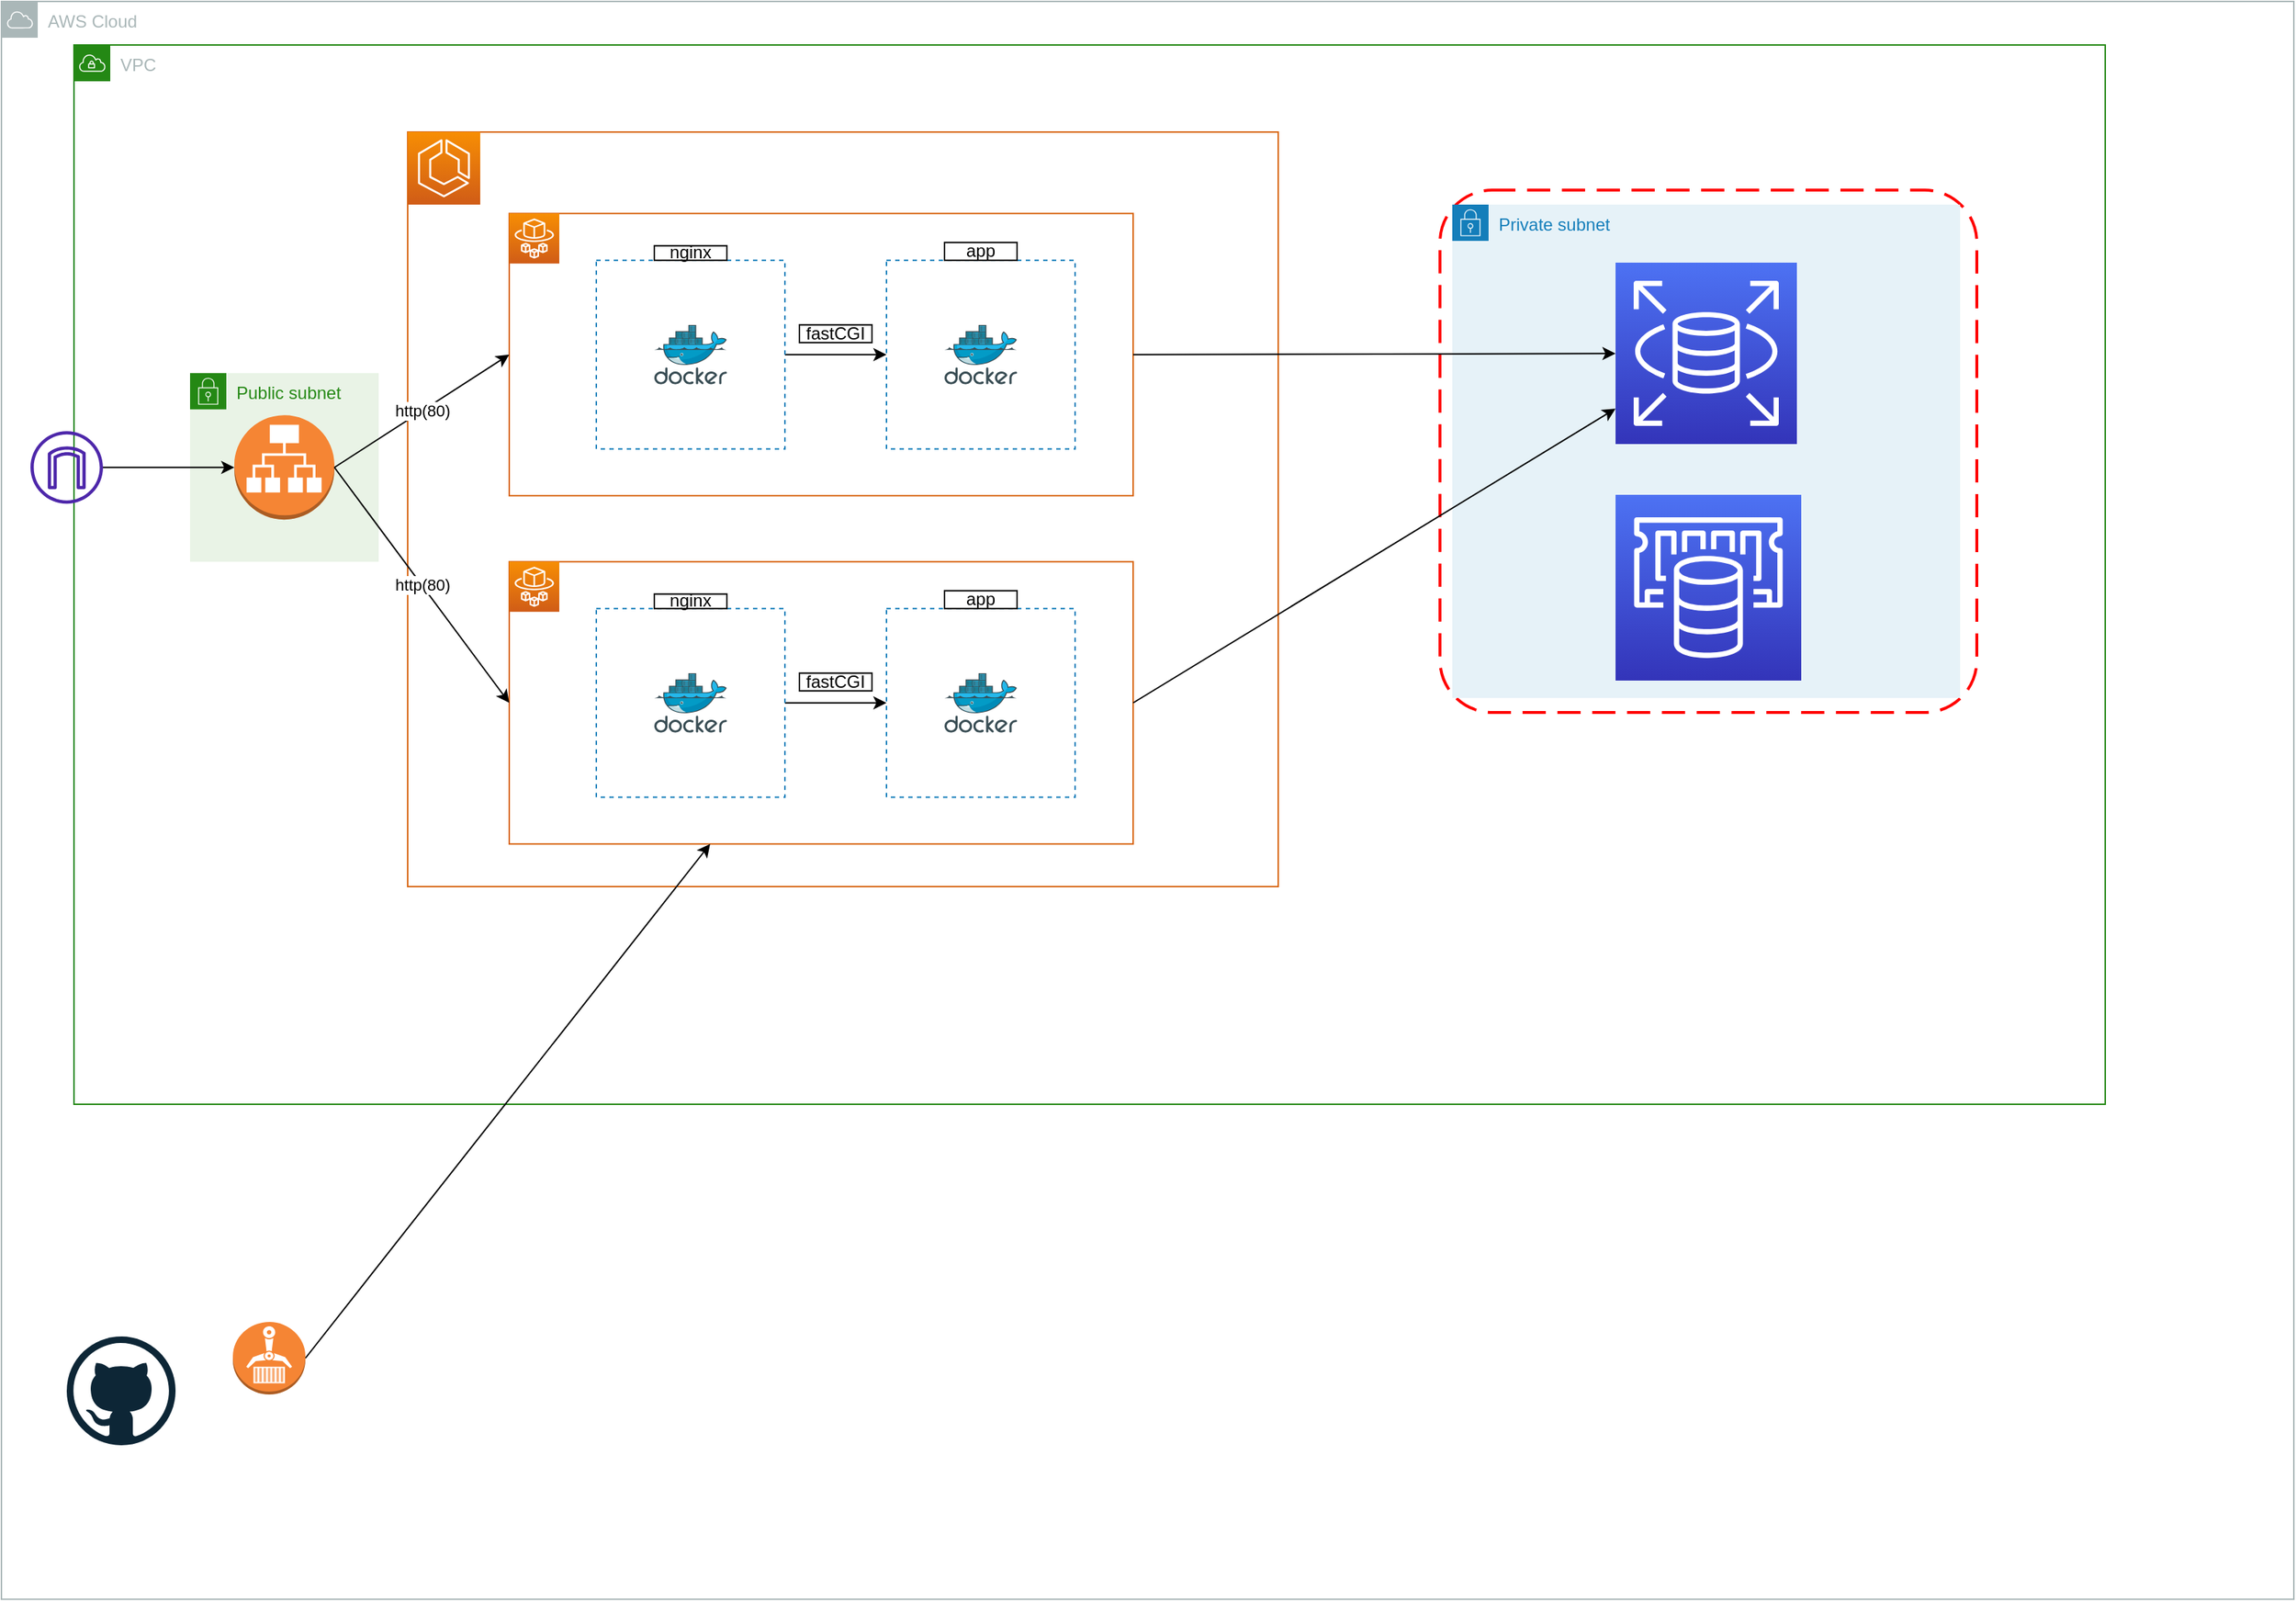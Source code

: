 <mxfile>
    <diagram id="e-FPeSrqqhlHljL7hSp5" name="ページ1">
        <mxGraphModel dx="1466" dy="1383" grid="1" gridSize="10" guides="1" tooltips="1" connect="1" arrows="1" fold="1" page="1" pageScale="1" pageWidth="827" pageHeight="1169" math="0" shadow="0">
            <root>
                <mxCell id="0"/>
                <mxCell id="1" parent="0"/>
                <mxCell id="4" value="VPC" style="points=[[0,0],[0.25,0],[0.5,0],[0.75,0],[1,0],[1,0.25],[1,0.5],[1,0.75],[1,1],[0.75,1],[0.5,1],[0.25,1],[0,1],[0,0.75],[0,0.5],[0,0.25]];outlineConnect=0;gradientColor=none;html=1;whiteSpace=wrap;fontSize=12;fontStyle=0;container=1;pointerEvents=0;collapsible=0;recursiveResize=0;shape=mxgraph.aws4.group;grIcon=mxgraph.aws4.group_vpc;strokeColor=#248814;fillColor=none;verticalAlign=top;align=left;spacingLeft=30;fontColor=#AAB7B8;dashed=0;" parent="1" vertex="1">
                    <mxGeometry x="80" y="100" width="1400" height="730" as="geometry"/>
                </mxCell>
                <mxCell id="53" value="" style="rounded=1;arcSize=10;dashed=1;strokeColor=#ff0000;fillColor=none;gradientColor=none;dashPattern=8 4;strokeWidth=2;" parent="4" vertex="1">
                    <mxGeometry x="941.5" y="100" width="370" height="360" as="geometry"/>
                </mxCell>
                <mxCell id="8" value="" style="points=[[0,0],[0.25,0],[0.5,0],[0.75,0],[1,0],[1,0.25],[1,0.5],[1,0.75],[1,1],[0.75,1],[0.5,1],[0.25,1],[0,1],[0,0.75],[0,0.5],[0,0.25]];outlineConnect=0;gradientColor=none;html=1;whiteSpace=wrap;fontSize=12;fontStyle=0;container=1;pointerEvents=0;collapsible=0;recursiveResize=0;shape=mxgraph.aws4.group;grIcon=mxgraph.aws4.group_ec2_instance_contents;strokeColor=#D86613;fillColor=none;verticalAlign=top;align=left;spacingLeft=30;fontColor=#D86613;dashed=0;" parent="4" vertex="1">
                    <mxGeometry x="230" y="60" width="600" height="520" as="geometry"/>
                </mxCell>
                <mxCell id="2" value="AWS Cloud" style="sketch=0;outlineConnect=0;gradientColor=none;html=1;whiteSpace=wrap;fontSize=12;fontStyle=0;shape=mxgraph.aws4.group;grIcon=mxgraph.aws4.group_aws_cloud;strokeColor=#AAB7B8;fillColor=none;verticalAlign=top;align=left;spacingLeft=30;fontColor=#AAB7B8;dashed=0;" parent="8" vertex="1">
                    <mxGeometry x="-280" y="-90" width="1580" height="1101.12" as="geometry"/>
                </mxCell>
                <mxCell id="14" value="" style="points=[[0,0],[0.25,0],[0.5,0],[0.75,0],[1,0],[1,0.25],[1,0.5],[1,0.75],[1,1],[0.75,1],[0.5,1],[0.25,1],[0,1],[0,0.75],[0,0.5],[0,0.25]];outlineConnect=0;gradientColor=none;html=1;whiteSpace=wrap;fontSize=12;fontStyle=0;container=1;pointerEvents=0;collapsible=0;recursiveResize=0;shape=mxgraph.aws4.group;grIcon=mxgraph.aws4.group_ec2_instance_contents;strokeColor=#D86613;fillColor=none;verticalAlign=top;align=left;spacingLeft=30;fontColor=#D86613;dashed=0;" parent="8" vertex="1">
                    <mxGeometry x="70" y="56.12" width="430" height="194.5" as="geometry"/>
                </mxCell>
                <mxCell id="15" value="" style="fillColor=none;strokeColor=#147EBA;dashed=1;verticalAlign=top;fontStyle=0;fontColor=#147EBA;" parent="14" vertex="1">
                    <mxGeometry x="260" y="32.25" width="130" height="130" as="geometry"/>
                </mxCell>
                <mxCell id="27" style="edgeStyle=none;html=1;exitX=1;exitY=0.5;exitDx=0;exitDy=0;entryX=0;entryY=0.5;entryDx=0;entryDy=0;" parent="14" source="12" target="15" edge="1">
                    <mxGeometry relative="1" as="geometry"/>
                </mxCell>
                <mxCell id="12" value="" style="fillColor=none;strokeColor=#147EBA;dashed=1;verticalAlign=top;fontStyle=0;fontColor=#147EBA;" parent="14" vertex="1">
                    <mxGeometry x="60" y="32.25" width="130" height="130" as="geometry"/>
                </mxCell>
                <mxCell id="11" value="" style="sketch=0;aspect=fixed;html=1;points=[];align=center;image;fontSize=12;image=img/lib/mscae/Docker.svg;" parent="14" vertex="1">
                    <mxGeometry x="100" y="76.75" width="50" height="41" as="geometry"/>
                </mxCell>
                <mxCell id="23" value="" style="sketch=0;aspect=fixed;html=1;points=[];align=center;image;fontSize=12;image=img/lib/mscae/Docker.svg;" parent="14" vertex="1">
                    <mxGeometry x="300" y="76.75" width="50" height="41" as="geometry"/>
                </mxCell>
                <mxCell id="24" value="nginx" style="whiteSpace=wrap;html=1;" parent="14" vertex="1">
                    <mxGeometry x="100" y="22.25" width="50" height="10" as="geometry"/>
                </mxCell>
                <mxCell id="26" value="app" style="whiteSpace=wrap;html=1;" parent="14" vertex="1">
                    <mxGeometry x="300" y="20" width="50" height="12.25" as="geometry"/>
                </mxCell>
                <mxCell id="7" value="" style="sketch=0;points=[[0,0,0],[0.25,0,0],[0.5,0,0],[0.75,0,0],[1,0,0],[0,1,0],[0.25,1,0],[0.5,1,0],[0.75,1,0],[1,1,0],[0,0.25,0],[0,0.5,0],[0,0.75,0],[1,0.25,0],[1,0.5,0],[1,0.75,0]];outlineConnect=0;fontColor=#232F3E;gradientColor=#F78E04;gradientDirection=north;fillColor=#D05C17;strokeColor=#ffffff;dashed=0;verticalLabelPosition=bottom;verticalAlign=top;align=center;html=1;fontSize=12;fontStyle=0;aspect=fixed;shape=mxgraph.aws4.resourceIcon;resIcon=mxgraph.aws4.fargate;" parent="14" vertex="1">
                    <mxGeometry width="34.5" height="34.5" as="geometry"/>
                </mxCell>
                <mxCell id="28" value="fastCGI" style="whiteSpace=wrap;html=1;" parent="14" vertex="1">
                    <mxGeometry x="200" y="76.75" width="50" height="12.25" as="geometry"/>
                </mxCell>
                <mxCell id="29" value="" style="points=[[0,0],[0.25,0],[0.5,0],[0.75,0],[1,0],[1,0.25],[1,0.5],[1,0.75],[1,1],[0.75,1],[0.5,1],[0.25,1],[0,1],[0,0.75],[0,0.5],[0,0.25]];outlineConnect=0;gradientColor=none;html=1;whiteSpace=wrap;fontSize=12;fontStyle=0;container=1;pointerEvents=0;collapsible=0;recursiveResize=0;shape=mxgraph.aws4.group;grIcon=mxgraph.aws4.group_ec2_instance_contents;strokeColor=#D86613;fillColor=none;verticalAlign=top;align=left;spacingLeft=30;fontColor=#D86613;dashed=0;" parent="8" vertex="1">
                    <mxGeometry x="70" y="296.12" width="430" height="194.5" as="geometry"/>
                </mxCell>
                <mxCell id="30" value="" style="fillColor=none;strokeColor=#147EBA;dashed=1;verticalAlign=top;fontStyle=0;fontColor=#147EBA;" parent="29" vertex="1">
                    <mxGeometry x="260" y="32.25" width="130" height="130" as="geometry"/>
                </mxCell>
                <mxCell id="31" style="edgeStyle=none;html=1;exitX=1;exitY=0.5;exitDx=0;exitDy=0;entryX=0;entryY=0.5;entryDx=0;entryDy=0;" parent="29" source="32" target="30" edge="1">
                    <mxGeometry relative="1" as="geometry"/>
                </mxCell>
                <mxCell id="32" value="" style="fillColor=none;strokeColor=#147EBA;dashed=1;verticalAlign=top;fontStyle=0;fontColor=#147EBA;" parent="29" vertex="1">
                    <mxGeometry x="60" y="32.25" width="130" height="130" as="geometry"/>
                </mxCell>
                <mxCell id="33" value="" style="sketch=0;aspect=fixed;html=1;points=[];align=center;image;fontSize=12;image=img/lib/mscae/Docker.svg;" parent="29" vertex="1">
                    <mxGeometry x="100" y="76.75" width="50" height="41" as="geometry"/>
                </mxCell>
                <mxCell id="34" value="" style="sketch=0;aspect=fixed;html=1;points=[];align=center;image;fontSize=12;image=img/lib/mscae/Docker.svg;" parent="29" vertex="1">
                    <mxGeometry x="300" y="76.75" width="50" height="41" as="geometry"/>
                </mxCell>
                <mxCell id="35" value="nginx" style="whiteSpace=wrap;html=1;" parent="29" vertex="1">
                    <mxGeometry x="100" y="22.25" width="50" height="10" as="geometry"/>
                </mxCell>
                <mxCell id="36" value="app" style="whiteSpace=wrap;html=1;" parent="29" vertex="1">
                    <mxGeometry x="300" y="20" width="50" height="12.25" as="geometry"/>
                </mxCell>
                <mxCell id="37" value="" style="sketch=0;points=[[0,0,0],[0.25,0,0],[0.5,0,0],[0.75,0,0],[1,0,0],[0,1,0],[0.25,1,0],[0.5,1,0],[0.75,1,0],[1,1,0],[0,0.25,0],[0,0.5,0],[0,0.75,0],[1,0.25,0],[1,0.5,0],[1,0.75,0]];outlineConnect=0;fontColor=#232F3E;gradientColor=#F78E04;gradientDirection=north;fillColor=#D05C17;strokeColor=#ffffff;dashed=0;verticalLabelPosition=bottom;verticalAlign=top;align=center;html=1;fontSize=12;fontStyle=0;aspect=fixed;shape=mxgraph.aws4.resourceIcon;resIcon=mxgraph.aws4.fargate;" parent="29" vertex="1">
                    <mxGeometry width="34.5" height="34.5" as="geometry"/>
                </mxCell>
                <mxCell id="41" value="fastCGI" style="whiteSpace=wrap;html=1;" parent="29" vertex="1">
                    <mxGeometry x="200" y="76.75" width="50" height="12.25" as="geometry"/>
                </mxCell>
                <mxCell id="6" value="" style="sketch=0;points=[[0,0,0],[0.25,0,0],[0.5,0,0],[0.75,0,0],[1,0,0],[0,1,0],[0.25,1,0],[0.5,1,0],[0.75,1,0],[1,1,0],[0,0.25,0],[0,0.5,0],[0,0.75,0],[1,0.25,0],[1,0.5,0],[1,0.75,0]];outlineConnect=0;fontColor=#232F3E;gradientColor=#F78E04;gradientDirection=north;fillColor=#D05C17;strokeColor=#ffffff;dashed=0;verticalLabelPosition=bottom;verticalAlign=top;align=center;html=1;fontSize=12;fontStyle=0;aspect=fixed;shape=mxgraph.aws4.resourceIcon;resIcon=mxgraph.aws4.ecs;" parent="8" vertex="1">
                    <mxGeometry width="50" height="50" as="geometry"/>
                </mxCell>
                <mxCell id="55" value="Public subnet" style="points=[[0,0],[0.25,0],[0.5,0],[0.75,0],[1,0],[1,0.25],[1,0.5],[1,0.75],[1,1],[0.75,1],[0.5,1],[0.25,1],[0,1],[0,0.75],[0,0.5],[0,0.25]];outlineConnect=0;gradientColor=none;html=1;whiteSpace=wrap;fontSize=12;fontStyle=0;container=1;pointerEvents=0;collapsible=0;recursiveResize=0;shape=mxgraph.aws4.group;grIcon=mxgraph.aws4.group_security_group;grStroke=0;strokeColor=#248814;fillColor=#E9F3E6;verticalAlign=top;align=left;spacingLeft=30;fontColor=#248814;dashed=0;" vertex="1" parent="8">
                    <mxGeometry x="-150" y="166.12" width="130" height="130" as="geometry"/>
                </mxCell>
                <mxCell id="43" value="" style="outlineConnect=0;dashed=0;verticalLabelPosition=bottom;verticalAlign=top;align=center;html=1;shape=mxgraph.aws3.application_load_balancer;fillColor=#F58534;gradientColor=none;" parent="55" vertex="1">
                    <mxGeometry x="30.5" y="29" width="69" height="72" as="geometry"/>
                </mxCell>
                <mxCell id="44" value="http(80)" style="edgeStyle=none;html=1;exitX=1;exitY=0.5;exitDx=0;exitDy=0;exitPerimeter=0;entryX=0;entryY=0.5;entryDx=0;entryDy=0;strokeColor=#000000;" parent="8" source="43" target="14" edge="1">
                    <mxGeometry relative="1" as="geometry"/>
                </mxCell>
                <mxCell id="45" value="http(80)" style="edgeStyle=none;html=1;exitX=1;exitY=0.5;exitDx=0;exitDy=0;exitPerimeter=0;entryX=0;entryY=0.5;entryDx=0;entryDy=0;strokeColor=#000000;" parent="8" source="43" target="29" edge="1">
                    <mxGeometry relative="1" as="geometry"/>
                </mxCell>
                <mxCell id="52" value="Private subnet" style="points=[[0,0],[0.25,0],[0.5,0],[0.75,0],[1,0],[1,0.25],[1,0.5],[1,0.75],[1,1],[0.75,1],[0.5,1],[0.25,1],[0,1],[0,0.75],[0,0.5],[0,0.25]];outlineConnect=0;gradientColor=none;html=1;whiteSpace=wrap;fontSize=12;fontStyle=0;container=1;pointerEvents=0;collapsible=0;recursiveResize=0;shape=mxgraph.aws4.group;grIcon=mxgraph.aws4.group_security_group;grStroke=0;strokeColor=#147EBA;fillColor=#E6F2F8;verticalAlign=top;align=left;spacingLeft=30;fontColor=#147EBA;dashed=0;" parent="4" vertex="1">
                    <mxGeometry x="950" y="110" width="350" height="340" as="geometry"/>
                </mxCell>
                <mxCell id="3" value="" style="sketch=0;points=[[0,0,0],[0.25,0,0],[0.5,0,0],[0.75,0,0],[1,0,0],[0,1,0],[0.25,1,0],[0.5,1,0],[0.75,1,0],[1,1,0],[0,0.25,0],[0,0.5,0],[0,0.75,0],[1,0.25,0],[1,0.5,0],[1,0.75,0]];outlineConnect=0;fontColor=#232F3E;gradientColor=#4D72F3;gradientDirection=north;fillColor=#3334B9;strokeColor=#ffffff;dashed=0;verticalLabelPosition=bottom;verticalAlign=top;align=center;html=1;fontSize=12;fontStyle=0;aspect=fixed;shape=mxgraph.aws4.resourceIcon;resIcon=mxgraph.aws4.rds;" parent="4" vertex="1">
                    <mxGeometry x="1062.5" y="150" width="125" height="125" as="geometry"/>
                </mxCell>
                <mxCell id="54" value="" style="sketch=0;points=[[0,0,0],[0.25,0,0],[0.5,0,0],[0.75,0,0],[1,0,0],[0,1,0],[0.25,1,0],[0.5,1,0],[0.75,1,0],[1,1,0],[0,0.25,0],[0,0.5,0],[0,0.75,0],[1,0.25,0],[1,0.5,0],[1,0.75,0]];outlineConnect=0;fontColor=#232F3E;gradientColor=#4D72F3;gradientDirection=north;fillColor=#3334B9;strokeColor=#ffffff;dashed=0;verticalLabelPosition=bottom;verticalAlign=top;align=center;html=1;fontSize=12;fontStyle=0;aspect=fixed;shape=mxgraph.aws4.resourceIcon;resIcon=mxgraph.aws4.elasticache;" parent="4" vertex="1">
                    <mxGeometry x="1062.5" y="310" width="128" height="128" as="geometry"/>
                </mxCell>
                <mxCell id="38" style="edgeStyle=none;html=1;exitX=1;exitY=0.5;exitDx=0;exitDy=0;strokeColor=#000000;" parent="4" source="14" target="3" edge="1">
                    <mxGeometry relative="1" as="geometry"/>
                </mxCell>
                <mxCell id="39" style="edgeStyle=none;html=1;exitX=1;exitY=0.5;exitDx=0;exitDy=0;strokeColor=#000000;" parent="4" source="29" target="3" edge="1">
                    <mxGeometry relative="1" as="geometry"/>
                </mxCell>
                <mxCell id="47" style="edgeStyle=none;html=1;exitX=1;exitY=0.5;exitDx=0;exitDy=0;exitPerimeter=0;strokeColor=#000000;" parent="1" source="46" target="29" edge="1">
                    <mxGeometry relative="1" as="geometry"/>
                </mxCell>
                <mxCell id="46" value="" style="outlineConnect=0;dashed=0;verticalLabelPosition=bottom;verticalAlign=top;align=center;html=1;shape=mxgraph.aws3.ecr;fillColor=#F58534;gradientColor=none;" parent="1" vertex="1">
                    <mxGeometry x="189.5" y="980" width="50" height="50" as="geometry"/>
                </mxCell>
                <mxCell id="48" value="" style="dashed=0;outlineConnect=0;html=1;align=center;labelPosition=center;verticalLabelPosition=bottom;verticalAlign=top;shape=mxgraph.weblogos.github" parent="1" vertex="1">
                    <mxGeometry x="75" y="990" width="75" height="75" as="geometry"/>
                </mxCell>
                <mxCell id="58" value="" style="edgeStyle=none;html=1;fillColor=#60a917;strokeColor=#000000;" edge="1" parent="1" source="56" target="43">
                    <mxGeometry relative="1" as="geometry"/>
                </mxCell>
                <mxCell id="56" value="" style="sketch=0;outlineConnect=0;fontColor=#232F3E;gradientColor=none;fillColor=#4D27AA;strokeColor=none;dashed=0;verticalLabelPosition=bottom;verticalAlign=top;align=center;html=1;fontSize=12;fontStyle=0;aspect=fixed;pointerEvents=1;shape=mxgraph.aws4.internet_gateway;" vertex="1" parent="1">
                    <mxGeometry x="50" y="366.12" width="50" height="50" as="geometry"/>
                </mxCell>
            </root>
        </mxGraphModel>
    </diagram>
</mxfile>
